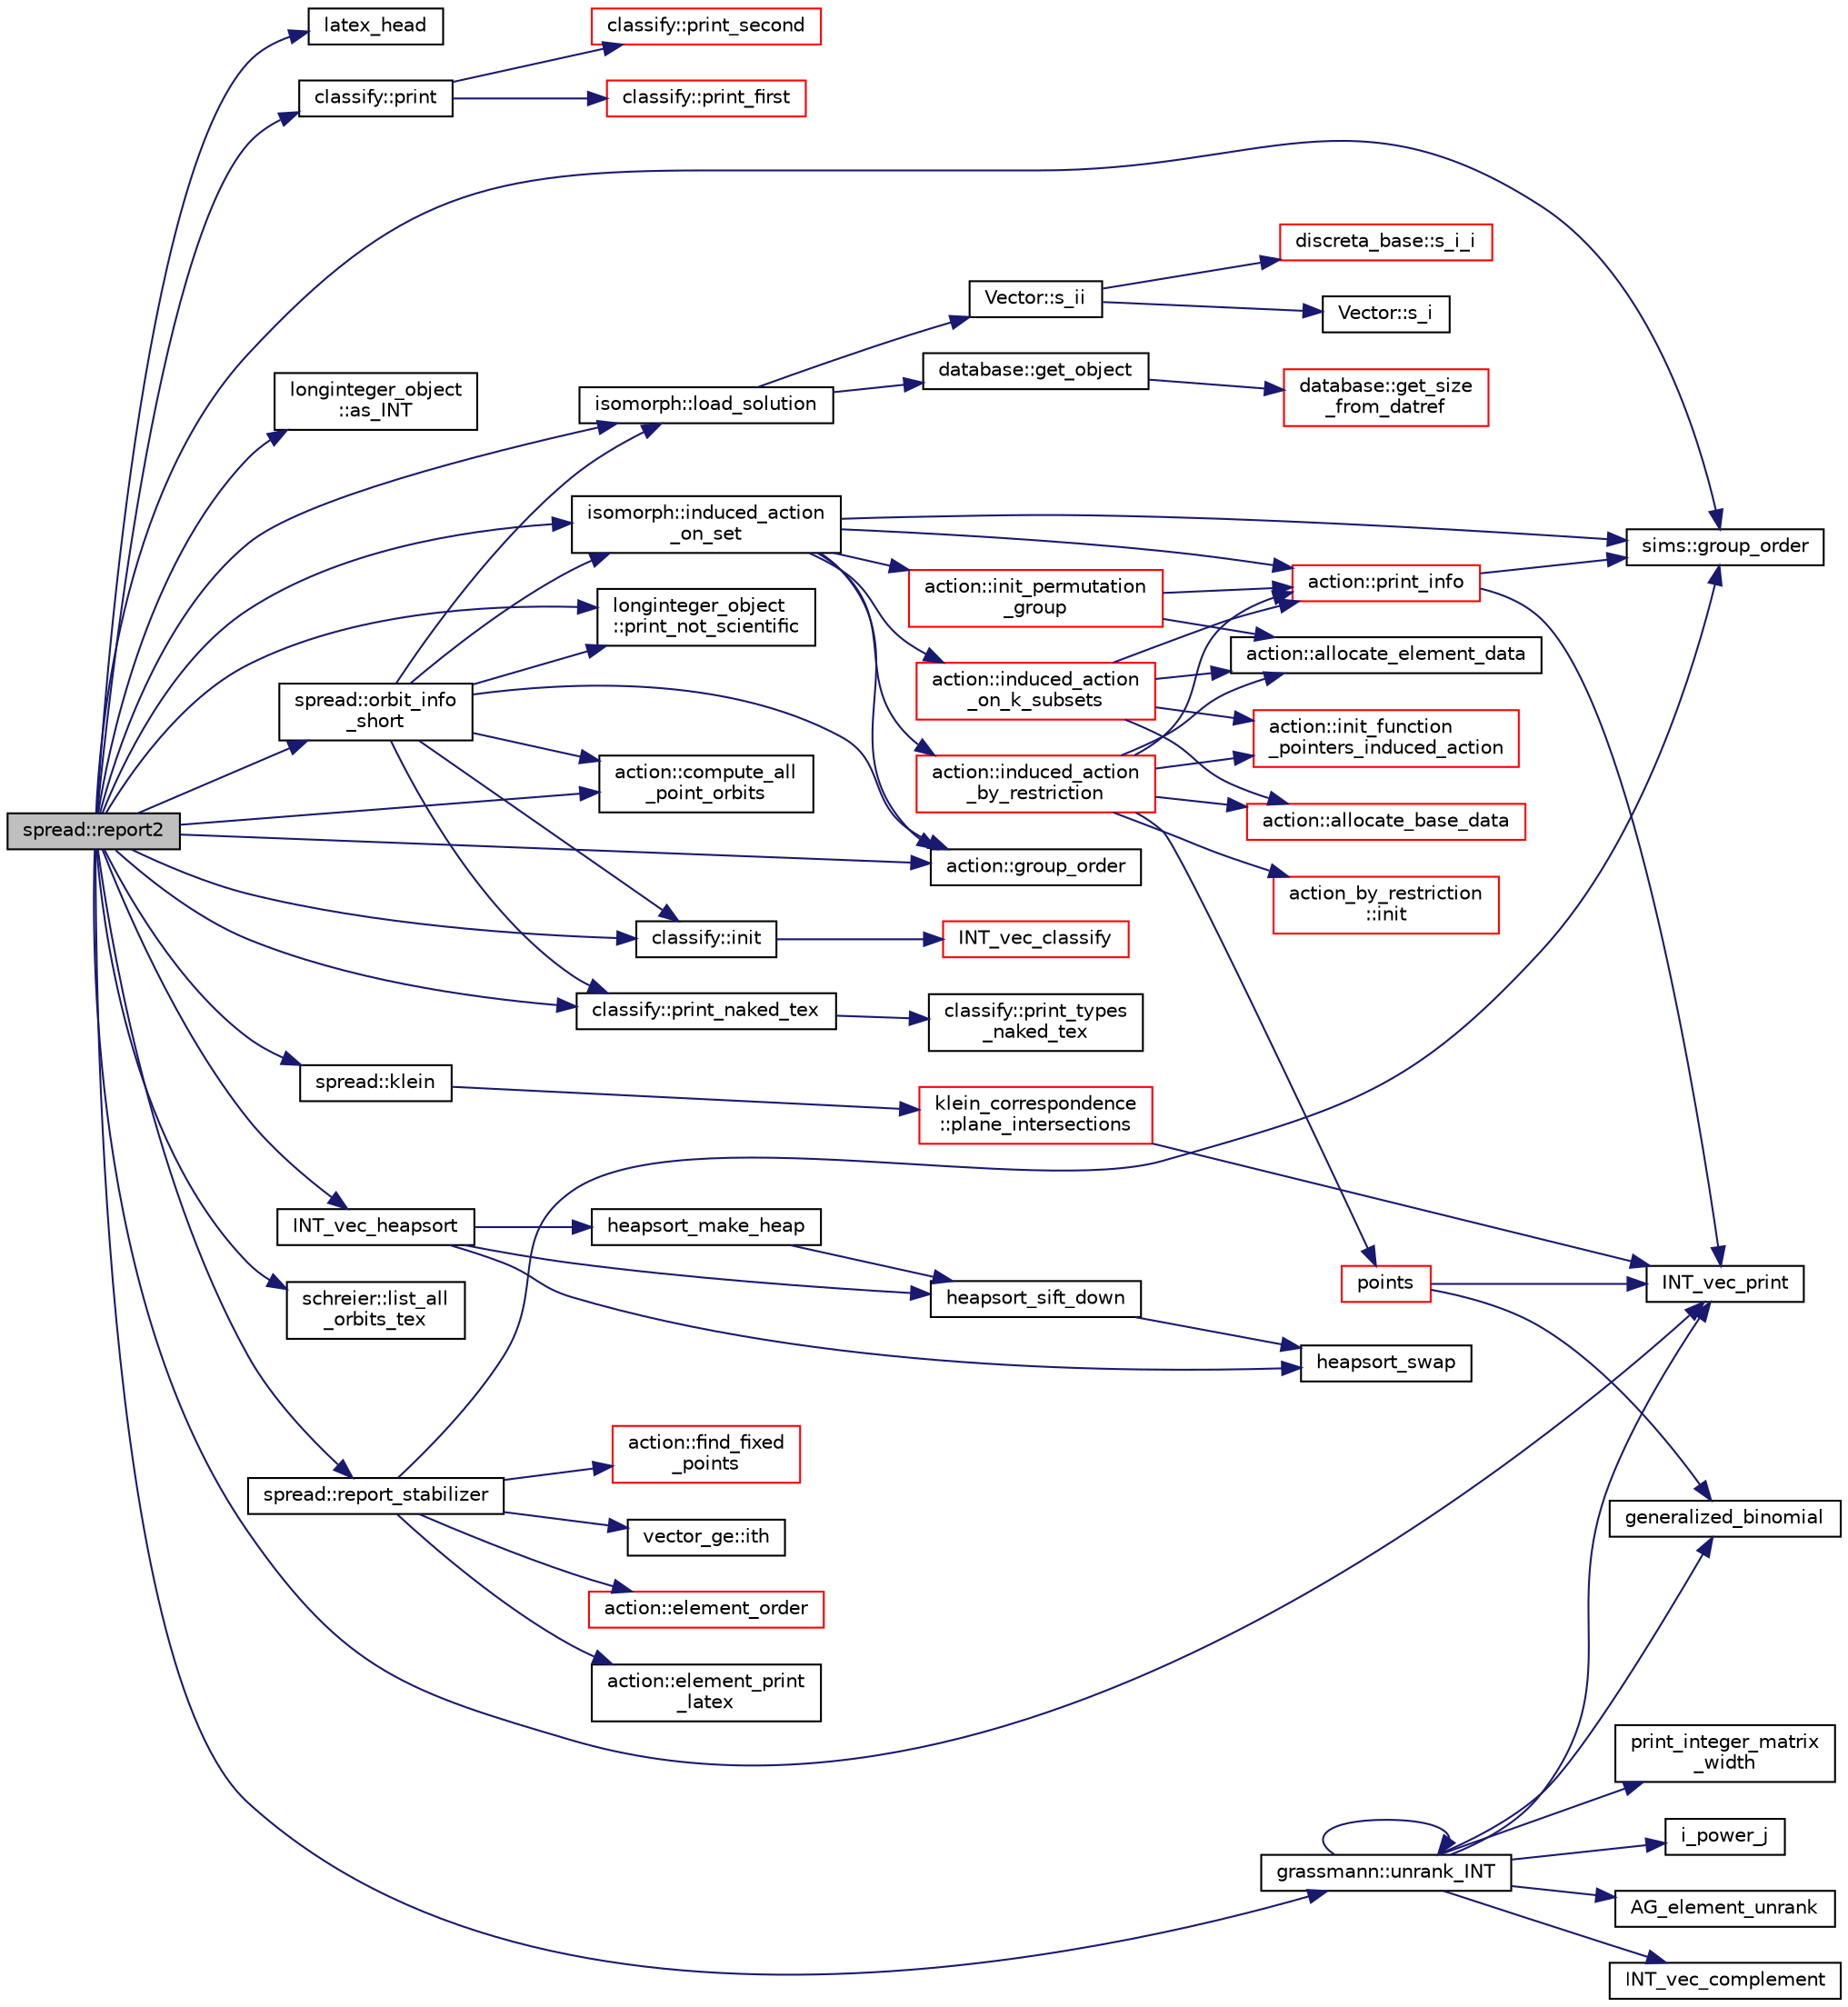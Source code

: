 digraph "spread::report2"
{
  edge [fontname="Helvetica",fontsize="10",labelfontname="Helvetica",labelfontsize="10"];
  node [fontname="Helvetica",fontsize="10",shape=record];
  rankdir="LR";
  Node2780 [label="spread::report2",height=0.2,width=0.4,color="black", fillcolor="grey75", style="filled", fontcolor="black"];
  Node2780 -> Node2781 [color="midnightblue",fontsize="10",style="solid",fontname="Helvetica"];
  Node2781 [label="latex_head",height=0.2,width=0.4,color="black", fillcolor="white", style="filled",URL="$d5/db4/io__and__os_8h.html#ae873c602bd361c5218db5cecf1d348cd"];
  Node2780 -> Node2782 [color="midnightblue",fontsize="10",style="solid",fontname="Helvetica"];
  Node2782 [label="isomorph::load_solution",height=0.2,width=0.4,color="black", fillcolor="white", style="filled",URL="$d3/d5f/classisomorph.html#a18df8e5d8ba2c2fe7c6d59a2d42768a5"];
  Node2782 -> Node2783 [color="midnightblue",fontsize="10",style="solid",fontname="Helvetica"];
  Node2783 [label="database::get_object",height=0.2,width=0.4,color="black", fillcolor="white", style="filled",URL="$db/d72/classdatabase.html#a2f58ec1301addabc2fb6544038e108c6"];
  Node2783 -> Node2784 [color="midnightblue",fontsize="10",style="solid",fontname="Helvetica"];
  Node2784 [label="database::get_size\l_from_datref",height=0.2,width=0.4,color="red", fillcolor="white", style="filled",URL="$db/d72/classdatabase.html#ae71e4c19b07a2d67682fbd4b069e9a7e"];
  Node2782 -> Node2795 [color="midnightblue",fontsize="10",style="solid",fontname="Helvetica"];
  Node2795 [label="Vector::s_ii",height=0.2,width=0.4,color="black", fillcolor="white", style="filled",URL="$d5/db2/class_vector.html#a75d4942cc7b9794717b4846c10520db8"];
  Node2795 -> Node2786 [color="midnightblue",fontsize="10",style="solid",fontname="Helvetica"];
  Node2786 [label="Vector::s_i",height=0.2,width=0.4,color="black", fillcolor="white", style="filled",URL="$d5/db2/class_vector.html#a1c4fe1752523df8119f70dd550244871"];
  Node2795 -> Node2796 [color="midnightblue",fontsize="10",style="solid",fontname="Helvetica"];
  Node2796 [label="discreta_base::s_i_i",height=0.2,width=0.4,color="red", fillcolor="white", style="filled",URL="$d7/d71/classdiscreta__base.html#aadb92c01fbe69b3034b0214b33fbc735"];
  Node2780 -> Node2802 [color="midnightblue",fontsize="10",style="solid",fontname="Helvetica"];
  Node2802 [label="sims::group_order",height=0.2,width=0.4,color="black", fillcolor="white", style="filled",URL="$d9/df3/classsims.html#aa442445175656570fa35febbe790efad"];
  Node2780 -> Node2803 [color="midnightblue",fontsize="10",style="solid",fontname="Helvetica"];
  Node2803 [label="longinteger_object\l::as_INT",height=0.2,width=0.4,color="black", fillcolor="white", style="filled",URL="$dd/d7e/classlonginteger__object.html#afb992d4679a6741acc63c8bcba27971e"];
  Node2780 -> Node2804 [color="midnightblue",fontsize="10",style="solid",fontname="Helvetica"];
  Node2804 [label="isomorph::induced_action\l_on_set",height=0.2,width=0.4,color="black", fillcolor="white", style="filled",URL="$d3/d5f/classisomorph.html#a66a62f79a0f877b889ec5bd0c79392f1"];
  Node2804 -> Node2805 [color="midnightblue",fontsize="10",style="solid",fontname="Helvetica"];
  Node2805 [label="action::induced_action\l_by_restriction",height=0.2,width=0.4,color="red", fillcolor="white", style="filled",URL="$d2/d86/classaction.html#a37c21f74a97c921d882a308370c06357"];
  Node2805 -> Node2806 [color="midnightblue",fontsize="10",style="solid",fontname="Helvetica"];
  Node2806 [label="action::print_info",height=0.2,width=0.4,color="red", fillcolor="white", style="filled",URL="$d2/d86/classaction.html#a6f89e493e5c5a32e5c3b8963d438ce86"];
  Node2806 -> Node2809 [color="midnightblue",fontsize="10",style="solid",fontname="Helvetica"];
  Node2809 [label="INT_vec_print",height=0.2,width=0.4,color="black", fillcolor="white", style="filled",URL="$df/dbf/sajeeb_8_c.html#a79a5901af0b47dd0d694109543c027fe"];
  Node2806 -> Node2802 [color="midnightblue",fontsize="10",style="solid",fontname="Helvetica"];
  Node2805 -> Node2810 [color="midnightblue",fontsize="10",style="solid",fontname="Helvetica"];
  Node2810 [label="action_by_restriction\l::init",height=0.2,width=0.4,color="red", fillcolor="white", style="filled",URL="$d1/d7e/classaction__by__restriction.html#af98e88c513afe51527082f11aac571f8"];
  Node2805 -> Node2815 [color="midnightblue",fontsize="10",style="solid",fontname="Helvetica"];
  Node2815 [label="points",height=0.2,width=0.4,color="red", fillcolor="white", style="filled",URL="$d7/d83/points_8_c.html#a8a498513b4415e1a4628a70fb6b26817"];
  Node2815 -> Node2817 [color="midnightblue",fontsize="10",style="solid",fontname="Helvetica"];
  Node2817 [label="generalized_binomial",height=0.2,width=0.4,color="black", fillcolor="white", style="filled",URL="$d2/d7c/combinatorics_8_c.html#a24762dc22e45175d18ec1ec1d2556ae8"];
  Node2815 -> Node2809 [color="midnightblue",fontsize="10",style="solid",fontname="Helvetica"];
  Node2805 -> Node2822 [color="midnightblue",fontsize="10",style="solid",fontname="Helvetica"];
  Node2822 [label="action::init_function\l_pointers_induced_action",height=0.2,width=0.4,color="red", fillcolor="white", style="filled",URL="$d2/d86/classaction.html#a3b9287d084b24f7a3b9532a7589c58de"];
  Node2805 -> Node3275 [color="midnightblue",fontsize="10",style="solid",fontname="Helvetica"];
  Node3275 [label="action::allocate_base_data",height=0.2,width=0.4,color="red", fillcolor="white", style="filled",URL="$d2/d86/classaction.html#a345fa8dfbb60c8a100ab4dd80a966b1b"];
  Node2805 -> Node3278 [color="midnightblue",fontsize="10",style="solid",fontname="Helvetica"];
  Node3278 [label="action::allocate_element_data",height=0.2,width=0.4,color="black", fillcolor="white", style="filled",URL="$d2/d86/classaction.html#adc5f98db8315bfd17fcd2fbb437d8f60"];
  Node2804 -> Node3281 [color="midnightblue",fontsize="10",style="solid",fontname="Helvetica"];
  Node3281 [label="action::group_order",height=0.2,width=0.4,color="black", fillcolor="white", style="filled",URL="$d2/d86/classaction.html#ad1f69adb27041311d2e7be96e39388d4"];
  Node2804 -> Node2802 [color="midnightblue",fontsize="10",style="solid",fontname="Helvetica"];
  Node2804 -> Node3295 [color="midnightblue",fontsize="10",style="solid",fontname="Helvetica"];
  Node3295 [label="action::init_permutation\l_group",height=0.2,width=0.4,color="red", fillcolor="white", style="filled",URL="$d2/d86/classaction.html#a339bbfc596572ec88071c5f5e0ce3f41"];
  Node3295 -> Node3278 [color="midnightblue",fontsize="10",style="solid",fontname="Helvetica"];
  Node3295 -> Node2806 [color="midnightblue",fontsize="10",style="solid",fontname="Helvetica"];
  Node2804 -> Node2806 [color="midnightblue",fontsize="10",style="solid",fontname="Helvetica"];
  Node2804 -> Node3341 [color="midnightblue",fontsize="10",style="solid",fontname="Helvetica"];
  Node3341 [label="action::induced_action\l_on_k_subsets",height=0.2,width=0.4,color="red", fillcolor="white", style="filled",URL="$d2/d86/classaction.html#a2eb6058853cffc4c099099e07ecbe612"];
  Node3341 -> Node2822 [color="midnightblue",fontsize="10",style="solid",fontname="Helvetica"];
  Node3341 -> Node3275 [color="midnightblue",fontsize="10",style="solid",fontname="Helvetica"];
  Node3341 -> Node3278 [color="midnightblue",fontsize="10",style="solid",fontname="Helvetica"];
  Node3341 -> Node2806 [color="midnightblue",fontsize="10",style="solid",fontname="Helvetica"];
  Node2780 -> Node3281 [color="midnightblue",fontsize="10",style="solid",fontname="Helvetica"];
  Node2780 -> Node3344 [color="midnightblue",fontsize="10",style="solid",fontname="Helvetica"];
  Node3344 [label="classify::init",height=0.2,width=0.4,color="black", fillcolor="white", style="filled",URL="$d9/d43/classclassify.html#afc24c64267d646d1f83ea39a7c66bde3"];
  Node3344 -> Node3345 [color="midnightblue",fontsize="10",style="solid",fontname="Helvetica"];
  Node3345 [label="INT_vec_classify",height=0.2,width=0.4,color="red", fillcolor="white", style="filled",URL="$d5/de2/foundations_2data__structures_2data__structures_8h.html#ad4176bee048e4f036f8b9d6dd986e0f9"];
  Node2780 -> Node3353 [color="midnightblue",fontsize="10",style="solid",fontname="Helvetica"];
  Node3353 [label="classify::print",height=0.2,width=0.4,color="black", fillcolor="white", style="filled",URL="$d9/d43/classclassify.html#a56d1941250d46f68a41566aac4331bc1"];
  Node3353 -> Node3354 [color="midnightblue",fontsize="10",style="solid",fontname="Helvetica"];
  Node3354 [label="classify::print_second",height=0.2,width=0.4,color="red", fillcolor="white", style="filled",URL="$d9/d43/classclassify.html#aec34d8d2847195bb8439d726211fee00"];
  Node3353 -> Node3357 [color="midnightblue",fontsize="10",style="solid",fontname="Helvetica"];
  Node3357 [label="classify::print_first",height=0.2,width=0.4,color="red", fillcolor="white", style="filled",URL="$d9/d43/classclassify.html#aaedd26ac3ddbd0099743eb4b47a8949e"];
  Node2780 -> Node3358 [color="midnightblue",fontsize="10",style="solid",fontname="Helvetica"];
  Node3358 [label="classify::print_naked_tex",height=0.2,width=0.4,color="black", fillcolor="white", style="filled",URL="$d9/d43/classclassify.html#ad01a54dbdaa22d7a7c8e952850dcc3be"];
  Node3358 -> Node3359 [color="midnightblue",fontsize="10",style="solid",fontname="Helvetica"];
  Node3359 [label="classify::print_types\l_naked_tex",height=0.2,width=0.4,color="black", fillcolor="white", style="filled",URL="$d9/d43/classclassify.html#a36a3de15470d458d85e524ef94e8a826"];
  Node2780 -> Node3179 [color="midnightblue",fontsize="10",style="solid",fontname="Helvetica"];
  Node3179 [label="INT_vec_heapsort",height=0.2,width=0.4,color="black", fillcolor="white", style="filled",URL="$d5/de2/foundations_2data__structures_2data__structures_8h.html#a3590ad9987f801fbfc94634300182f39"];
  Node3179 -> Node3180 [color="midnightblue",fontsize="10",style="solid",fontname="Helvetica"];
  Node3180 [label="heapsort_make_heap",height=0.2,width=0.4,color="black", fillcolor="white", style="filled",URL="$d4/dd7/sorting_8_c.html#a42f24453d7d77eeb1338ebd1a13cfdbb"];
  Node3180 -> Node3181 [color="midnightblue",fontsize="10",style="solid",fontname="Helvetica"];
  Node3181 [label="heapsort_sift_down",height=0.2,width=0.4,color="black", fillcolor="white", style="filled",URL="$d4/dd7/sorting_8_c.html#a65cbb1a6a3f01f511673705437ddc18b"];
  Node3181 -> Node2814 [color="midnightblue",fontsize="10",style="solid",fontname="Helvetica"];
  Node2814 [label="heapsort_swap",height=0.2,width=0.4,color="black", fillcolor="white", style="filled",URL="$d4/dd7/sorting_8_c.html#a8f048362e6065297b19b6975bcbbfcc6"];
  Node3179 -> Node2814 [color="midnightblue",fontsize="10",style="solid",fontname="Helvetica"];
  Node3179 -> Node3181 [color="midnightblue",fontsize="10",style="solid",fontname="Helvetica"];
  Node2780 -> Node3360 [color="midnightblue",fontsize="10",style="solid",fontname="Helvetica"];
  Node3360 [label="longinteger_object\l::print_not_scientific",height=0.2,width=0.4,color="black", fillcolor="white", style="filled",URL="$dd/d7e/classlonginteger__object.html#ab80ea5c103cf97de662da3f1c79b2dd4"];
  Node2780 -> Node3361 [color="midnightblue",fontsize="10",style="solid",fontname="Helvetica"];
  Node3361 [label="spread::orbit_info\l_short",height=0.2,width=0.4,color="black", fillcolor="white", style="filled",URL="$da/dc1/classspread.html#a24795f879a815d7e4480a72395711aef"];
  Node3361 -> Node2782 [color="midnightblue",fontsize="10",style="solid",fontname="Helvetica"];
  Node3361 -> Node2804 [color="midnightblue",fontsize="10",style="solid",fontname="Helvetica"];
  Node3361 -> Node3281 [color="midnightblue",fontsize="10",style="solid",fontname="Helvetica"];
  Node3361 -> Node3360 [color="midnightblue",fontsize="10",style="solid",fontname="Helvetica"];
  Node3361 -> Node3362 [color="midnightblue",fontsize="10",style="solid",fontname="Helvetica"];
  Node3362 [label="action::compute_all\l_point_orbits",height=0.2,width=0.4,color="black", fillcolor="white", style="filled",URL="$d2/d86/classaction.html#a8fc64d7994aa7e5eee96eedf6be3215e"];
  Node3361 -> Node3344 [color="midnightblue",fontsize="10",style="solid",fontname="Helvetica"];
  Node3361 -> Node3358 [color="midnightblue",fontsize="10",style="solid",fontname="Helvetica"];
  Node2780 -> Node2809 [color="midnightblue",fontsize="10",style="solid",fontname="Helvetica"];
  Node2780 -> Node3362 [color="midnightblue",fontsize="10",style="solid",fontname="Helvetica"];
  Node2780 -> Node3363 [color="midnightblue",fontsize="10",style="solid",fontname="Helvetica"];
  Node3363 [label="schreier::list_all\l_orbits_tex",height=0.2,width=0.4,color="black", fillcolor="white", style="filled",URL="$d3/dd6/classschreier.html#ab75c2415d4b4afa3a1a713f08ec6e5f6"];
  Node2780 -> Node2883 [color="midnightblue",fontsize="10",style="solid",fontname="Helvetica"];
  Node2883 [label="grassmann::unrank_INT",height=0.2,width=0.4,color="black", fillcolor="white", style="filled",URL="$df/d02/classgrassmann.html#a32079405b95a6da2ba1420567d762d64"];
  Node2883 -> Node2817 [color="midnightblue",fontsize="10",style="solid",fontname="Helvetica"];
  Node2883 -> Node2884 [color="midnightblue",fontsize="10",style="solid",fontname="Helvetica"];
  Node2884 [label="i_power_j",height=0.2,width=0.4,color="black", fillcolor="white", style="filled",URL="$de/dc5/algebra__and__number__theory_8h.html#a39b321523e8957d701618bb5cac542b5"];
  Node2883 -> Node2855 [color="midnightblue",fontsize="10",style="solid",fontname="Helvetica"];
  Node2855 [label="AG_element_unrank",height=0.2,width=0.4,color="black", fillcolor="white", style="filled",URL="$d4/d67/geometry_8h.html#a4a33b86c87b2879b97cfa1327abe2885"];
  Node2883 -> Node2809 [color="midnightblue",fontsize="10",style="solid",fontname="Helvetica"];
  Node2883 -> Node2883 [color="midnightblue",fontsize="10",style="solid",fontname="Helvetica"];
  Node2883 -> Node2885 [color="midnightblue",fontsize="10",style="solid",fontname="Helvetica"];
  Node2885 [label="INT_vec_complement",height=0.2,width=0.4,color="black", fillcolor="white", style="filled",URL="$d5/db4/io__and__os_8h.html#a2a0a724647575fcd3090c763985eb81a"];
  Node2883 -> Node2859 [color="midnightblue",fontsize="10",style="solid",fontname="Helvetica"];
  Node2859 [label="print_integer_matrix\l_width",height=0.2,width=0.4,color="black", fillcolor="white", style="filled",URL="$d5/db4/io__and__os_8h.html#aa78f3e73fc2179251bd15adbcc31573f"];
  Node2780 -> Node3364 [color="midnightblue",fontsize="10",style="solid",fontname="Helvetica"];
  Node3364 [label="spread::report_stabilizer",height=0.2,width=0.4,color="black", fillcolor="white", style="filled",URL="$da/dc1/classspread.html#a889dcf4764a904c2dc2bc53c10d79678"];
  Node3364 -> Node2802 [color="midnightblue",fontsize="10",style="solid",fontname="Helvetica"];
  Node3364 -> Node3259 [color="midnightblue",fontsize="10",style="solid",fontname="Helvetica"];
  Node3259 [label="action::find_fixed\l_points",height=0.2,width=0.4,color="red", fillcolor="white", style="filled",URL="$d2/d86/classaction.html#a45180e8a7fa109a1456a47e04c5ba4e9"];
  Node3364 -> Node2832 [color="midnightblue",fontsize="10",style="solid",fontname="Helvetica"];
  Node2832 [label="vector_ge::ith",height=0.2,width=0.4,color="black", fillcolor="white", style="filled",URL="$d4/d6e/classvector__ge.html#a1ff002e8b746a9beb119d57dcd4a15ff"];
  Node3364 -> Node3365 [color="midnightblue",fontsize="10",style="solid",fontname="Helvetica"];
  Node3365 [label="action::element_order",height=0.2,width=0.4,color="red", fillcolor="white", style="filled",URL="$d2/d86/classaction.html#a50046bf5383ee5febe5a882677626d34"];
  Node3364 -> Node3264 [color="midnightblue",fontsize="10",style="solid",fontname="Helvetica"];
  Node3264 [label="action::element_print\l_latex",height=0.2,width=0.4,color="black", fillcolor="white", style="filled",URL="$d2/d86/classaction.html#a45872d8a9043eb99b8bfa4955b89f70a"];
  Node2780 -> Node3367 [color="midnightblue",fontsize="10",style="solid",fontname="Helvetica"];
  Node3367 [label="spread::klein",height=0.2,width=0.4,color="black", fillcolor="white", style="filled",URL="$da/dc1/classspread.html#a5deb643e8dd301ca92d96d409e85c6aa"];
  Node3367 -> Node3368 [color="midnightblue",fontsize="10",style="solid",fontname="Helvetica"];
  Node3368 [label="klein_correspondence\l::plane_intersections",height=0.2,width=0.4,color="red", fillcolor="white", style="filled",URL="$d7/d99/classklein__correspondence.html#a561aa0d3a66d19a10f9945561a5880b5"];
  Node3368 -> Node2809 [color="midnightblue",fontsize="10",style="solid",fontname="Helvetica"];
}
